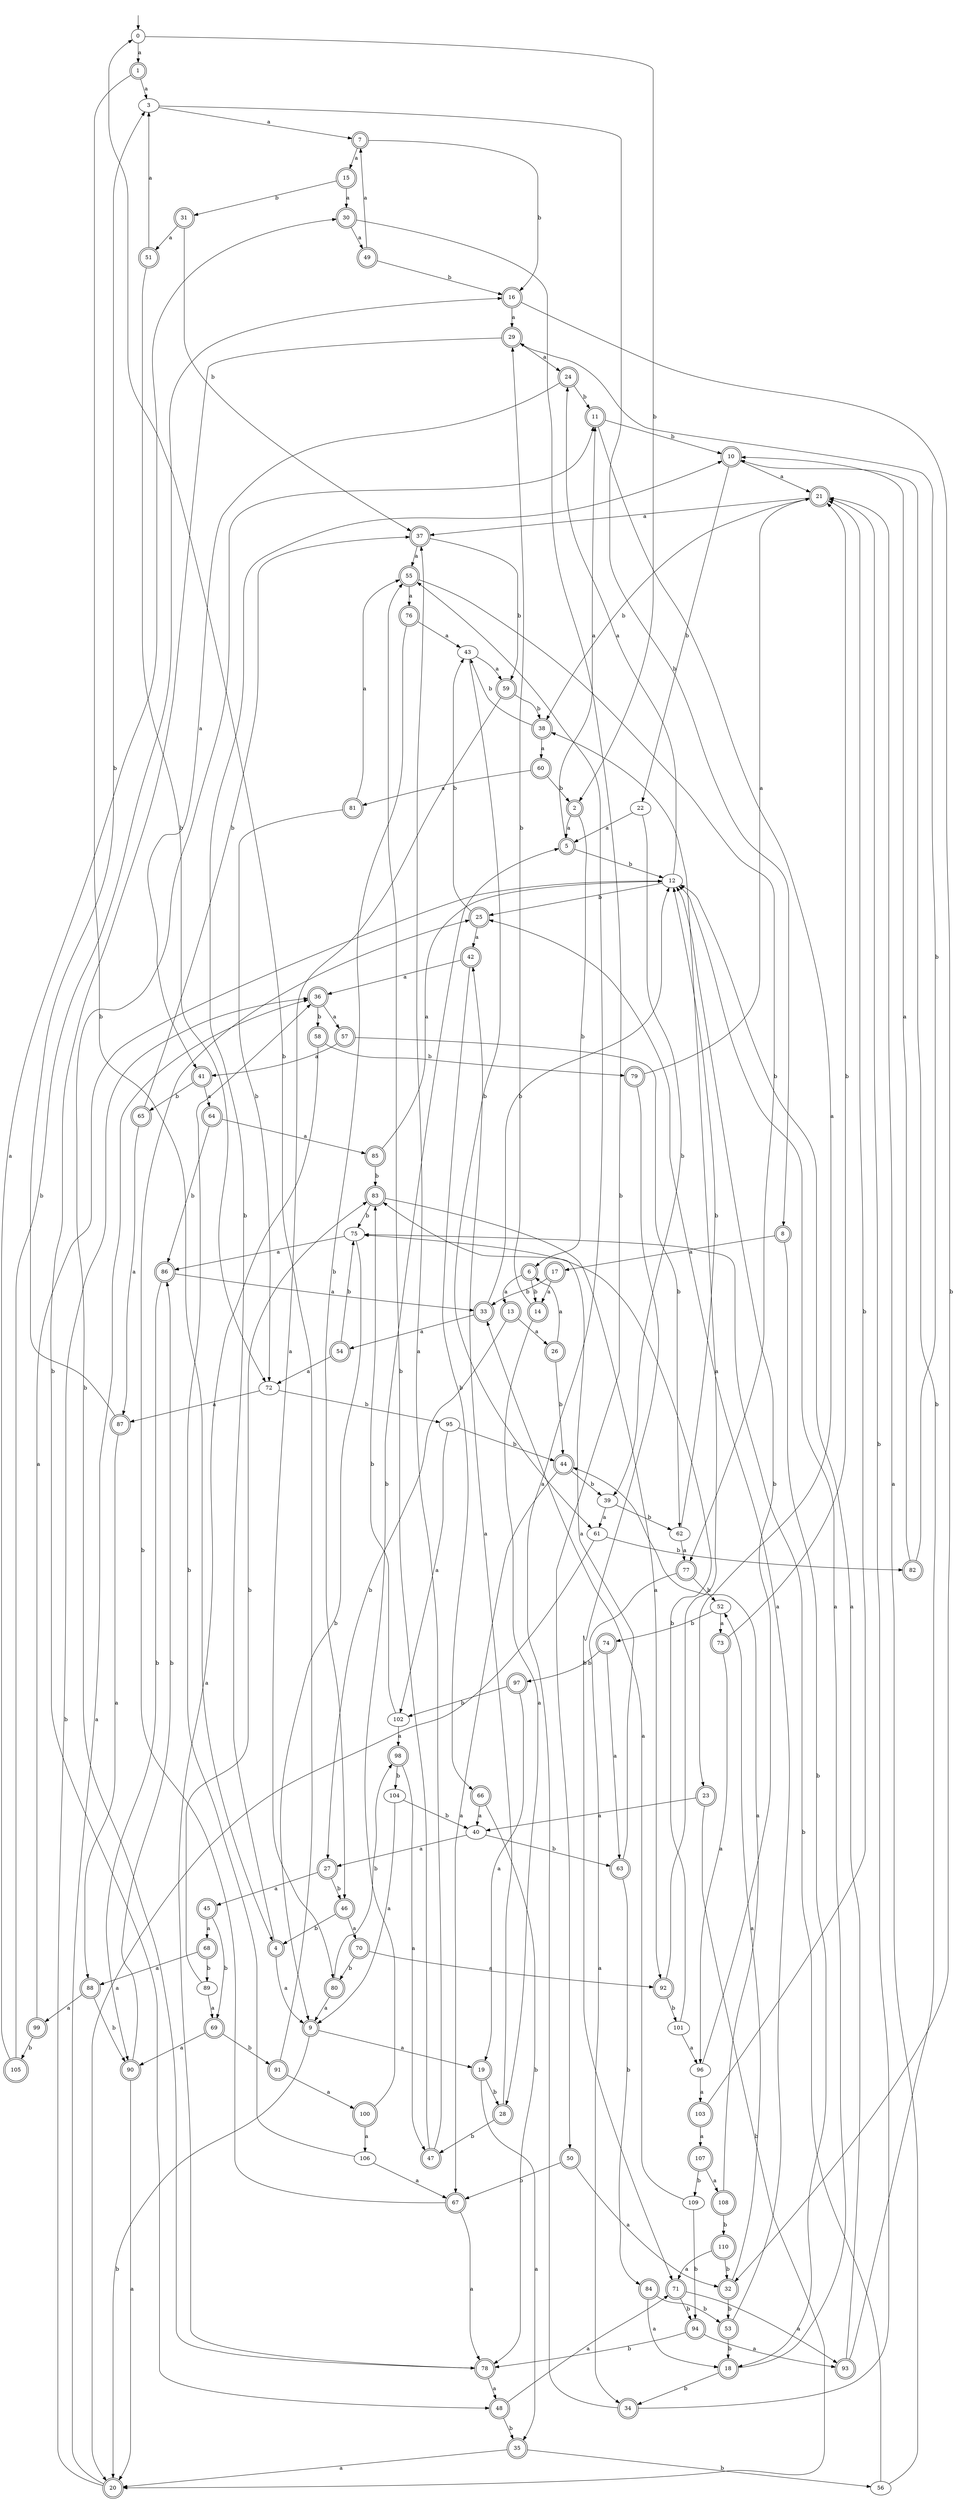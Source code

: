 digraph RandomDFA {
  __start0 [label="", shape=none];
  __start0 -> 0 [label=""];
  0 [shape=circle]
  0 -> 1 [label="a"]
  0 -> 2 [label="b"]
  1 [shape=doublecircle]
  1 -> 3 [label="a"]
  1 -> 4 [label="b"]
  2 [shape=doublecircle]
  2 -> 5 [label="a"]
  2 -> 6 [label="b"]
  3
  3 -> 7 [label="a"]
  3 -> 8 [label="b"]
  4 [shape=doublecircle]
  4 -> 9 [label="a"]
  4 -> 10 [label="b"]
  5 [shape=doublecircle]
  5 -> 11 [label="a"]
  5 -> 12 [label="b"]
  6 [shape=doublecircle]
  6 -> 13 [label="a"]
  6 -> 14 [label="b"]
  7 [shape=doublecircle]
  7 -> 15 [label="a"]
  7 -> 16 [label="b"]
  8 [shape=doublecircle]
  8 -> 17 [label="a"]
  8 -> 18 [label="b"]
  9 [shape=doublecircle]
  9 -> 19 [label="a"]
  9 -> 20 [label="b"]
  10 [shape=doublecircle]
  10 -> 21 [label="a"]
  10 -> 22 [label="b"]
  11 [shape=doublecircle]
  11 -> 23 [label="a"]
  11 -> 10 [label="b"]
  12
  12 -> 24 [label="a"]
  12 -> 25 [label="b"]
  13 [shape=doublecircle]
  13 -> 26 [label="a"]
  13 -> 27 [label="b"]
  14 [shape=doublecircle]
  14 -> 28 [label="a"]
  14 -> 29 [label="b"]
  15 [shape=doublecircle]
  15 -> 30 [label="a"]
  15 -> 31 [label="b"]
  16 [shape=doublecircle]
  16 -> 29 [label="a"]
  16 -> 32 [label="b"]
  17 [shape=doublecircle]
  17 -> 14 [label="a"]
  17 -> 33 [label="b"]
  18 [shape=doublecircle]
  18 -> 12 [label="a"]
  18 -> 34 [label="b"]
  19 [shape=doublecircle]
  19 -> 35 [label="a"]
  19 -> 28 [label="b"]
  20 [shape=doublecircle]
  20 -> 36 [label="a"]
  20 -> 36 [label="b"]
  21 [shape=doublecircle]
  21 -> 37 [label="a"]
  21 -> 38 [label="b"]
  22
  22 -> 5 [label="a"]
  22 -> 39 [label="b"]
  23 [shape=doublecircle]
  23 -> 40 [label="a"]
  23 -> 20 [label="b"]
  24 [shape=doublecircle]
  24 -> 41 [label="a"]
  24 -> 11 [label="b"]
  25 [shape=doublecircle]
  25 -> 42 [label="a"]
  25 -> 43 [label="b"]
  26 [shape=doublecircle]
  26 -> 6 [label="a"]
  26 -> 44 [label="b"]
  27 [shape=doublecircle]
  27 -> 45 [label="a"]
  27 -> 46 [label="b"]
  28 [shape=doublecircle]
  28 -> 42 [label="a"]
  28 -> 47 [label="b"]
  29 [shape=doublecircle]
  29 -> 24 [label="a"]
  29 -> 48 [label="b"]
  30 [shape=doublecircle]
  30 -> 49 [label="a"]
  30 -> 50 [label="b"]
  31 [shape=doublecircle]
  31 -> 51 [label="a"]
  31 -> 37 [label="b"]
  32 [shape=doublecircle]
  32 -> 52 [label="a"]
  32 -> 53 [label="b"]
  33 [shape=doublecircle]
  33 -> 54 [label="a"]
  33 -> 12 [label="b"]
  34 [shape=doublecircle]
  34 -> 55 [label="a"]
  34 -> 21 [label="b"]
  35 [shape=doublecircle]
  35 -> 20 [label="a"]
  35 -> 56 [label="b"]
  36 [shape=doublecircle]
  36 -> 57 [label="a"]
  36 -> 58 [label="b"]
  37 [shape=doublecircle]
  37 -> 55 [label="a"]
  37 -> 59 [label="b"]
  38 [shape=doublecircle]
  38 -> 60 [label="a"]
  38 -> 43 [label="b"]
  39
  39 -> 61 [label="a"]
  39 -> 62 [label="b"]
  40
  40 -> 27 [label="a"]
  40 -> 63 [label="b"]
  41 [shape=doublecircle]
  41 -> 64 [label="a"]
  41 -> 65 [label="b"]
  42 [shape=doublecircle]
  42 -> 36 [label="a"]
  42 -> 66 [label="b"]
  43
  43 -> 59 [label="a"]
  43 -> 61 [label="b"]
  44 [shape=doublecircle]
  44 -> 67 [label="a"]
  44 -> 39 [label="b"]
  45 [shape=doublecircle]
  45 -> 68 [label="a"]
  45 -> 69 [label="b"]
  46 [shape=doublecircle]
  46 -> 70 [label="a"]
  46 -> 4 [label="b"]
  47 [shape=doublecircle]
  47 -> 37 [label="a"]
  47 -> 55 [label="b"]
  48 [shape=doublecircle]
  48 -> 71 [label="a"]
  48 -> 35 [label="b"]
  49 [shape=doublecircle]
  49 -> 7 [label="a"]
  49 -> 16 [label="b"]
  50 [shape=doublecircle]
  50 -> 32 [label="a"]
  50 -> 67 [label="b"]
  51 [shape=doublecircle]
  51 -> 3 [label="a"]
  51 -> 72 [label="b"]
  52
  52 -> 73 [label="a"]
  52 -> 74 [label="b"]
  53 [shape=doublecircle]
  53 -> 25 [label="a"]
  53 -> 18 [label="b"]
  54 [shape=doublecircle]
  54 -> 72 [label="a"]
  54 -> 75 [label="b"]
  55 [shape=doublecircle]
  55 -> 76 [label="a"]
  55 -> 77 [label="b"]
  56
  56 -> 21 [label="a"]
  56 -> 75 [label="b"]
  57 [shape=doublecircle]
  57 -> 41 [label="a"]
  57 -> 62 [label="b"]
  58 [shape=doublecircle]
  58 -> 78 [label="a"]
  58 -> 79 [label="b"]
  59 [shape=doublecircle]
  59 -> 80 [label="a"]
  59 -> 38 [label="b"]
  60 [shape=doublecircle]
  60 -> 81 [label="a"]
  60 -> 2 [label="b"]
  61
  61 -> 20 [label="a"]
  61 -> 82 [label="b"]
  62
  62 -> 77 [label="a"]
  62 -> 12 [label="b"]
  63 [shape=doublecircle]
  63 -> 83 [label="a"]
  63 -> 84 [label="b"]
  64 [shape=doublecircle]
  64 -> 85 [label="a"]
  64 -> 86 [label="b"]
  65 [shape=doublecircle]
  65 -> 87 [label="a"]
  65 -> 37 [label="b"]
  66 [shape=doublecircle]
  66 -> 40 [label="a"]
  66 -> 78 [label="b"]
  67 [shape=doublecircle]
  67 -> 78 [label="a"]
  67 -> 25 [label="b"]
  68 [shape=doublecircle]
  68 -> 88 [label="a"]
  68 -> 89 [label="b"]
  69 [shape=doublecircle]
  69 -> 90 [label="a"]
  69 -> 91 [label="b"]
  70 [shape=doublecircle]
  70 -> 92 [label="a"]
  70 -> 80 [label="b"]
  71 [shape=doublecircle]
  71 -> 93 [label="a"]
  71 -> 94 [label="b"]
  72
  72 -> 87 [label="a"]
  72 -> 95 [label="b"]
  73 [shape=doublecircle]
  73 -> 96 [label="a"]
  73 -> 21 [label="b"]
  74 [shape=doublecircle]
  74 -> 63 [label="a"]
  74 -> 97 [label="b"]
  75
  75 -> 86 [label="a"]
  75 -> 9 [label="b"]
  76 [shape=doublecircle]
  76 -> 43 [label="a"]
  76 -> 46 [label="b"]
  77 [shape=doublecircle]
  77 -> 34 [label="a"]
  77 -> 52 [label="b"]
  78 [shape=doublecircle]
  78 -> 48 [label="a"]
  78 -> 11 [label="b"]
  79 [shape=doublecircle]
  79 -> 21 [label="a"]
  79 -> 71 [label="b"]
  80 [shape=doublecircle]
  80 -> 9 [label="a"]
  80 -> 98 [label="b"]
  81 [shape=doublecircle]
  81 -> 55 [label="a"]
  81 -> 72 [label="b"]
  82 [shape=doublecircle]
  82 -> 10 [label="a"]
  82 -> 29 [label="b"]
  83 [shape=doublecircle]
  83 -> 92 [label="a"]
  83 -> 75 [label="b"]
  84 [shape=doublecircle]
  84 -> 18 [label="a"]
  84 -> 53 [label="b"]
  85 [shape=doublecircle]
  85 -> 12 [label="a"]
  85 -> 83 [label="b"]
  86 [shape=doublecircle]
  86 -> 33 [label="a"]
  86 -> 90 [label="b"]
  87 [shape=doublecircle]
  87 -> 88 [label="a"]
  87 -> 3 [label="b"]
  88 [shape=doublecircle]
  88 -> 99 [label="a"]
  88 -> 90 [label="b"]
  89
  89 -> 69 [label="a"]
  89 -> 83 [label="b"]
  90 [shape=doublecircle]
  90 -> 20 [label="a"]
  90 -> 86 [label="b"]
  91 [shape=doublecircle]
  91 -> 100 [label="a"]
  91 -> 0 [label="b"]
  92 [shape=doublecircle]
  92 -> 38 [label="a"]
  92 -> 101 [label="b"]
  93 [shape=doublecircle]
  93 -> 12 [label="a"]
  93 -> 10 [label="b"]
  94 [shape=doublecircle]
  94 -> 93 [label="a"]
  94 -> 78 [label="b"]
  95
  95 -> 102 [label="a"]
  95 -> 44 [label="b"]
  96
  96 -> 103 [label="a"]
  96 -> 12 [label="b"]
  97 [shape=doublecircle]
  97 -> 19 [label="a"]
  97 -> 102 [label="b"]
  98 [shape=doublecircle]
  98 -> 47 [label="a"]
  98 -> 104 [label="b"]
  99 [shape=doublecircle]
  99 -> 12 [label="a"]
  99 -> 105 [label="b"]
  100 [shape=doublecircle]
  100 -> 106 [label="a"]
  100 -> 5 [label="b"]
  101
  101 -> 96 [label="a"]
  101 -> 75 [label="b"]
  102
  102 -> 98 [label="a"]
  102 -> 83 [label="b"]
  103 [shape=doublecircle]
  103 -> 107 [label="a"]
  103 -> 21 [label="b"]
  104
  104 -> 9 [label="a"]
  104 -> 40 [label="b"]
  105 [shape=doublecircle]
  105 -> 30 [label="a"]
  105 -> 16 [label="b"]
  106
  106 -> 67 [label="a"]
  106 -> 36 [label="b"]
  107 [shape=doublecircle]
  107 -> 108 [label="a"]
  107 -> 109 [label="b"]
  108 [shape=doublecircle]
  108 -> 44 [label="a"]
  108 -> 110 [label="b"]
  109
  109 -> 33 [label="a"]
  109 -> 94 [label="b"]
  110 [shape=doublecircle]
  110 -> 71 [label="a"]
  110 -> 32 [label="b"]
}
